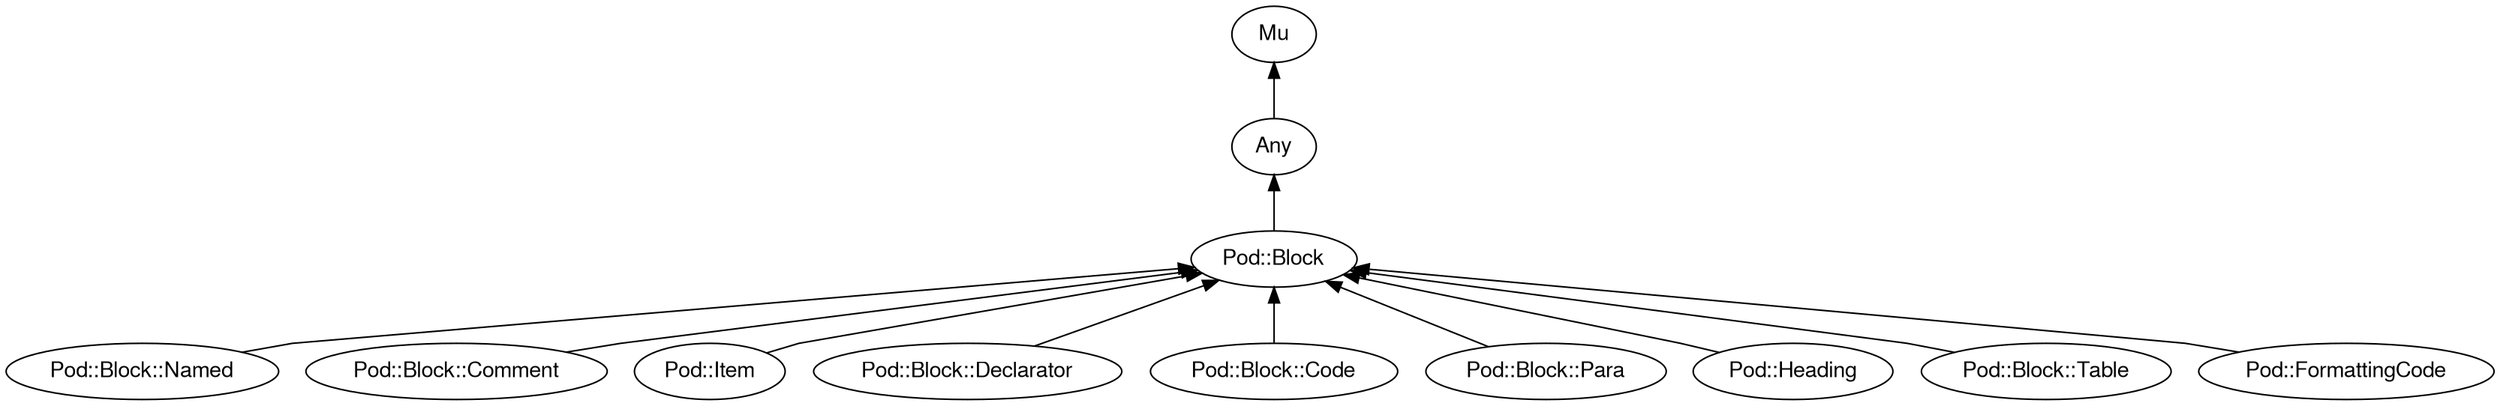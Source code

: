 digraph "perl6-type-graph" {
    rankdir=BT;
    splines=polyline;
    overlap=false; 
    // Types
    "Pod::Block" [color="#000000", fontcolor="#000000", href="/type/Pod::Block", fontname="FreeSans"];
    "Mu" [color="#000000", fontcolor="#000000", href="/type/Mu", fontname="FreeSans"];
    "Any" [color="#000000", fontcolor="#000000", href="/type/Any", fontname="FreeSans"];
    "Pod::Block::Named" [color="#000000", fontcolor="#000000", href="/type/Pod::Block::Named", fontname="FreeSans"];
    "Pod::Block::Comment" [color="#000000", fontcolor="#000000", href="/type/Pod::Block::Comment", fontname="FreeSans"];
    "Pod::Item" [color="#000000", fontcolor="#000000", href="/type/Pod::Item", fontname="FreeSans"];
    "Pod::Block::Declarator" [color="#000000", fontcolor="#000000", href="/type/Pod::Block::Declarator", fontname="FreeSans"];
    "Pod::Block::Code" [color="#000000", fontcolor="#000000", href="/type/Pod::Block::Code", fontname="FreeSans"];
    "Pod::Block::Para" [color="#000000", fontcolor="#000000", href="/type/Pod::Block::Para", fontname="FreeSans"];
    "Pod::Heading" [color="#000000", fontcolor="#000000", href="/type/Pod::Heading", fontname="FreeSans"];
    "Pod::Block::Table" [color="#000000", fontcolor="#000000", href="/type/Pod::Block::Table", fontname="FreeSans"];
    "Pod::FormattingCode" [color="#000000", fontcolor="#000000", href="/type/Pod::FormattingCode", fontname="FreeSans"];

    // Superclasses
    "Pod::Block" -> "Any" [color="#000000"];
    "Any" -> "Mu" [color="#000000"];
    "Pod::Block::Named" -> "Pod::Block" [color="#000000"];
    "Pod::Block::Comment" -> "Pod::Block" [color="#000000"];
    "Pod::Item" -> "Pod::Block" [color="#000000"];
    "Pod::Block::Declarator" -> "Pod::Block" [color="#000000"];
    "Pod::Block::Code" -> "Pod::Block" [color="#000000"];
    "Pod::Block::Para" -> "Pod::Block" [color="#000000"];
    "Pod::Heading" -> "Pod::Block" [color="#000000"];
    "Pod::Block::Table" -> "Pod::Block" [color="#000000"];
    "Pod::FormattingCode" -> "Pod::Block" [color="#000000"];

    // Roles
}
